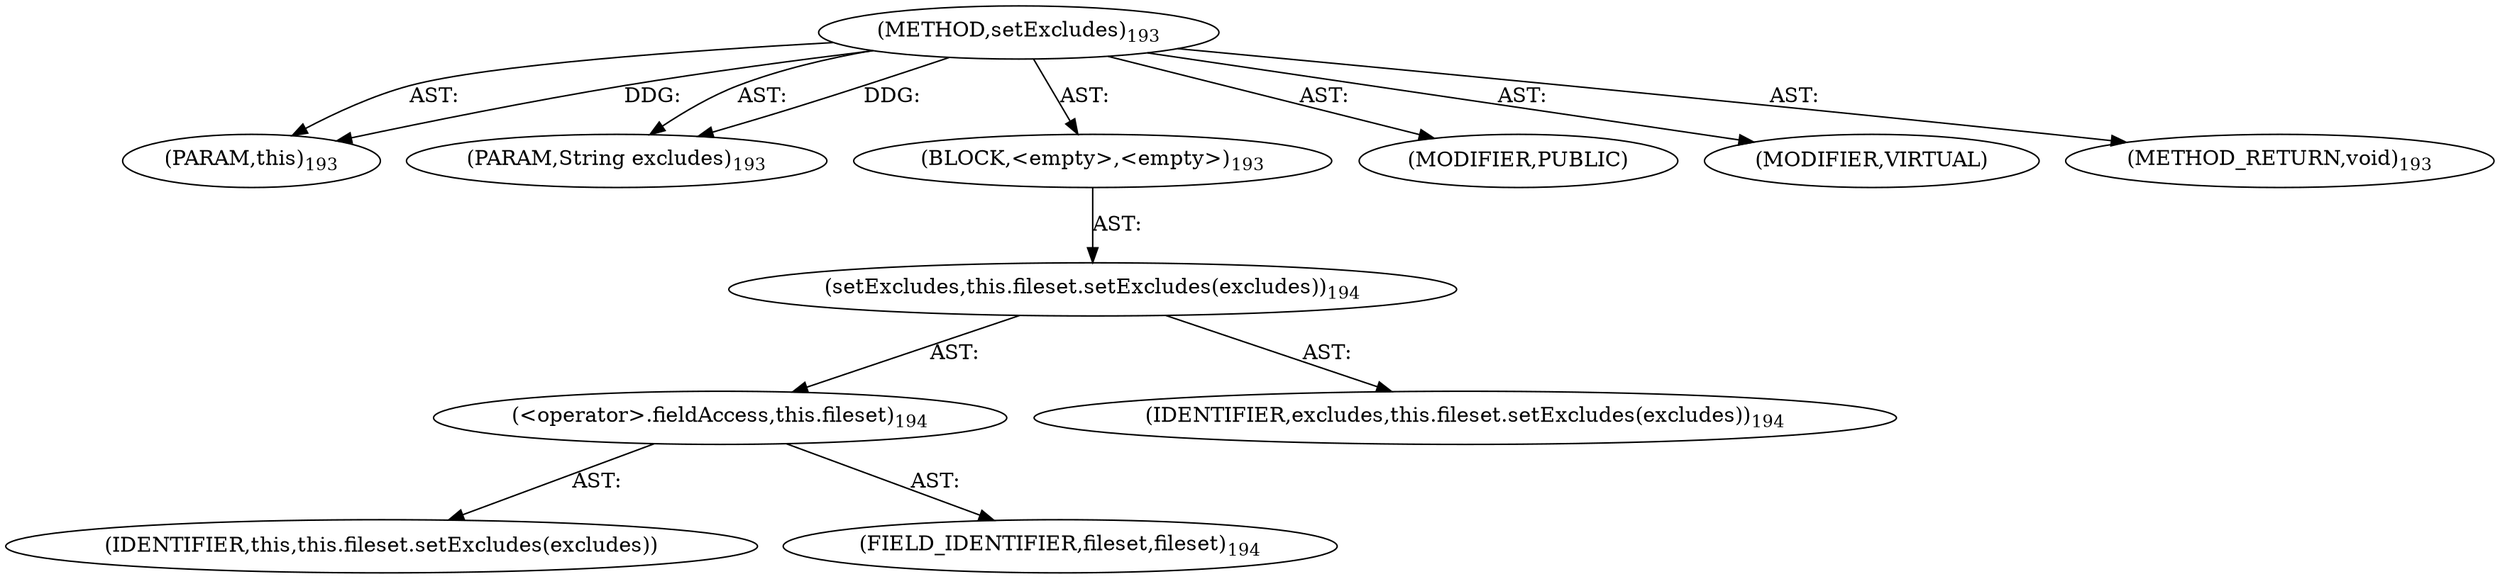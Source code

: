 digraph "setExcludes" {  
"111669149704" [label = <(METHOD,setExcludes)<SUB>193</SUB>> ]
"115964117005" [label = <(PARAM,this)<SUB>193</SUB>> ]
"115964117006" [label = <(PARAM,String excludes)<SUB>193</SUB>> ]
"25769803788" [label = <(BLOCK,&lt;empty&gt;,&lt;empty&gt;)<SUB>193</SUB>> ]
"30064771109" [label = <(setExcludes,this.fileset.setExcludes(excludes))<SUB>194</SUB>> ]
"30064771110" [label = <(&lt;operator&gt;.fieldAccess,this.fileset)<SUB>194</SUB>> ]
"68719476765" [label = <(IDENTIFIER,this,this.fileset.setExcludes(excludes))> ]
"55834574856" [label = <(FIELD_IDENTIFIER,fileset,fileset)<SUB>194</SUB>> ]
"68719476766" [label = <(IDENTIFIER,excludes,this.fileset.setExcludes(excludes))<SUB>194</SUB>> ]
"133143986193" [label = <(MODIFIER,PUBLIC)> ]
"133143986194" [label = <(MODIFIER,VIRTUAL)> ]
"128849018888" [label = <(METHOD_RETURN,void)<SUB>193</SUB>> ]
  "111669149704" -> "115964117005"  [ label = "AST: "] 
  "111669149704" -> "115964117006"  [ label = "AST: "] 
  "111669149704" -> "25769803788"  [ label = "AST: "] 
  "111669149704" -> "133143986193"  [ label = "AST: "] 
  "111669149704" -> "133143986194"  [ label = "AST: "] 
  "111669149704" -> "128849018888"  [ label = "AST: "] 
  "25769803788" -> "30064771109"  [ label = "AST: "] 
  "30064771109" -> "30064771110"  [ label = "AST: "] 
  "30064771109" -> "68719476766"  [ label = "AST: "] 
  "30064771110" -> "68719476765"  [ label = "AST: "] 
  "30064771110" -> "55834574856"  [ label = "AST: "] 
  "111669149704" -> "115964117005"  [ label = "DDG: "] 
  "111669149704" -> "115964117006"  [ label = "DDG: "] 
}
